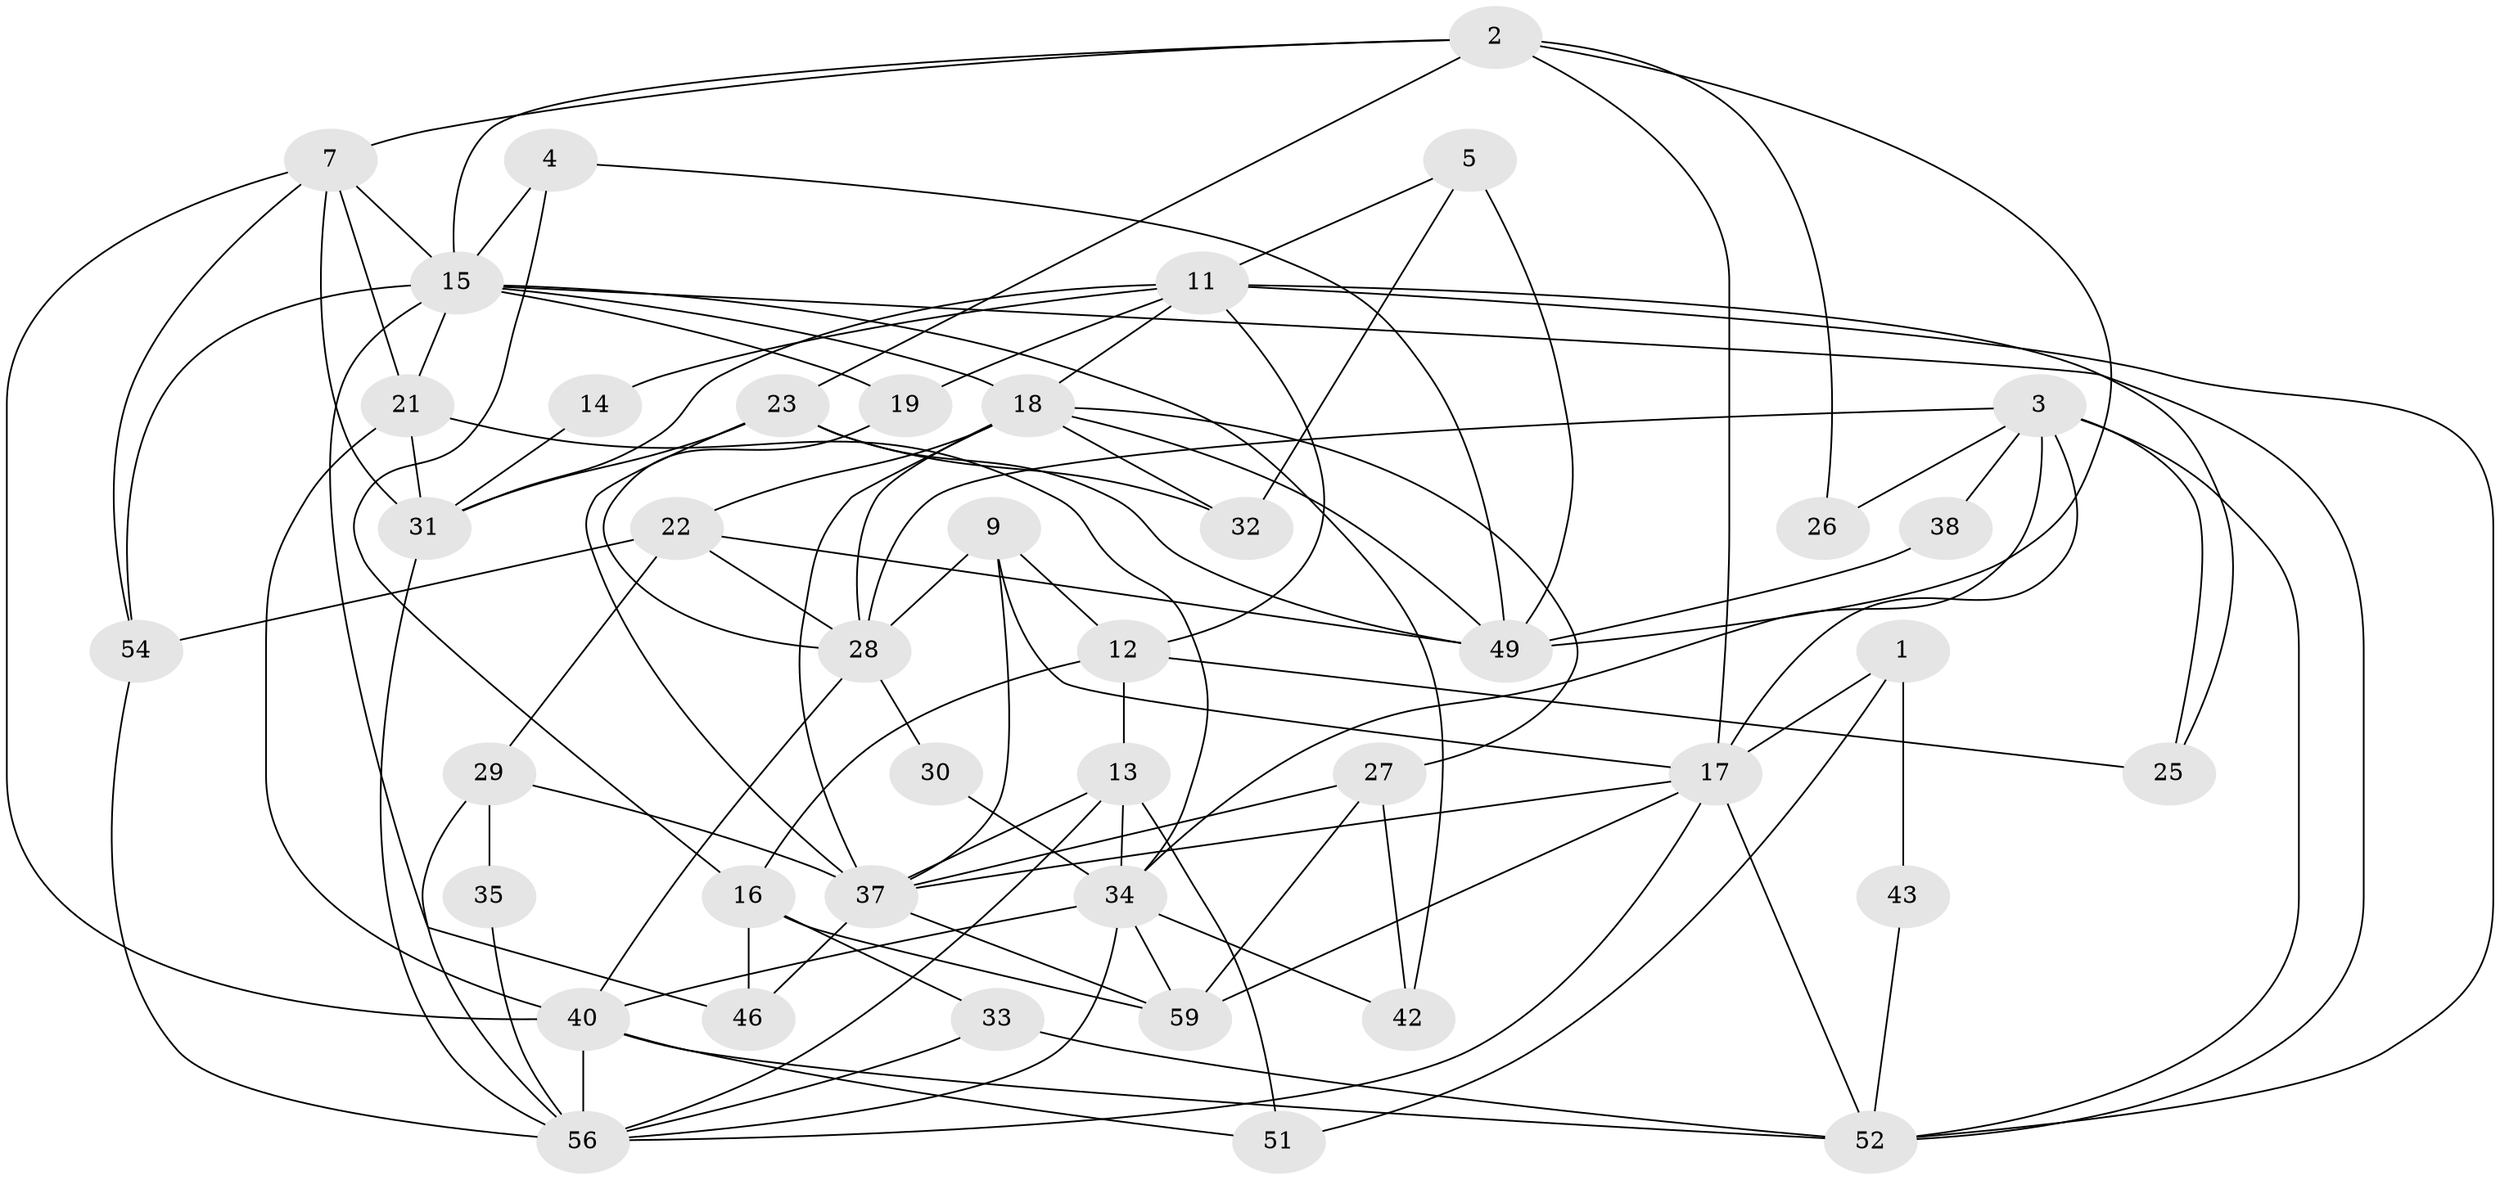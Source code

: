 // original degree distribution, {4: 0.19696969696969696, 2: 0.19696969696969696, 3: 0.25757575757575757, 7: 0.045454545454545456, 8: 0.045454545454545456, 5: 0.18181818181818182, 6: 0.07575757575757576}
// Generated by graph-tools (version 1.1) at 2025/11/02/27/25 16:11:17]
// undirected, 42 vertices, 103 edges
graph export_dot {
graph [start="1"]
  node [color=gray90,style=filled];
  1 [super="+36"];
  2 [super="+10"];
  3 [super="+8"];
  4;
  5 [super="+6"];
  7 [super="+44"];
  9;
  11 [super="+65"];
  12 [super="+24"];
  13 [super="+20"];
  14;
  15 [super="+63"];
  16 [super="+55"];
  17 [super="+47"];
  18 [super="+57"];
  19;
  21;
  22 [super="+48"];
  23 [super="+45"];
  25;
  26;
  27 [super="+50"];
  28 [super="+60"];
  29 [super="+53"];
  30;
  31;
  32;
  33 [super="+62"];
  34 [super="+39"];
  35;
  37 [super="+41"];
  38;
  40 [super="+61"];
  42;
  43;
  46;
  49 [super="+58"];
  51;
  52 [super="+64"];
  54;
  56 [super="+66"];
  59;
  1 -- 51;
  1 -- 17 [weight=2];
  1 -- 43;
  2 -- 26;
  2 -- 49;
  2 -- 17;
  2 -- 15;
  2 -- 7;
  2 -- 23;
  3 -- 28;
  3 -- 17;
  3 -- 34;
  3 -- 52;
  3 -- 38;
  3 -- 25;
  3 -- 26;
  4 -- 16;
  4 -- 15;
  4 -- 49;
  5 -- 49;
  5 -- 32;
  5 -- 11;
  7 -- 31;
  7 -- 15;
  7 -- 21;
  7 -- 54;
  7 -- 40;
  9 -- 37;
  9 -- 12;
  9 -- 17;
  9 -- 28;
  11 -- 25;
  11 -- 31;
  11 -- 14;
  11 -- 18;
  11 -- 19;
  11 -- 52;
  11 -- 12;
  12 -- 16;
  12 -- 25;
  12 -- 13;
  13 -- 37;
  13 -- 34;
  13 -- 51;
  13 -- 56;
  14 -- 31;
  15 -- 42;
  15 -- 54;
  15 -- 19;
  15 -- 52;
  15 -- 21;
  15 -- 46;
  15 -- 18;
  16 -- 59;
  16 -- 46;
  16 -- 33;
  17 -- 52;
  17 -- 59;
  17 -- 56;
  17 -- 37;
  18 -- 32;
  18 -- 37;
  18 -- 28 [weight=2];
  18 -- 49;
  18 -- 22;
  18 -- 27;
  19 -- 28;
  21 -- 31;
  21 -- 40;
  21 -- 34;
  22 -- 54;
  22 -- 49;
  22 -- 28;
  22 -- 29;
  23 -- 31;
  23 -- 32;
  23 -- 49;
  23 -- 37;
  27 -- 59;
  27 -- 42;
  27 -- 37;
  28 -- 30;
  28 -- 40;
  29 -- 35;
  29 -- 37;
  29 -- 56 [weight=2];
  30 -- 34;
  31 -- 56;
  33 -- 52 [weight=2];
  33 -- 56;
  34 -- 42;
  34 -- 59;
  34 -- 40;
  34 -- 56;
  35 -- 56;
  37 -- 59;
  37 -- 46;
  38 -- 49;
  40 -- 51;
  40 -- 56 [weight=2];
  40 -- 52;
  43 -- 52;
  54 -- 56;
}
